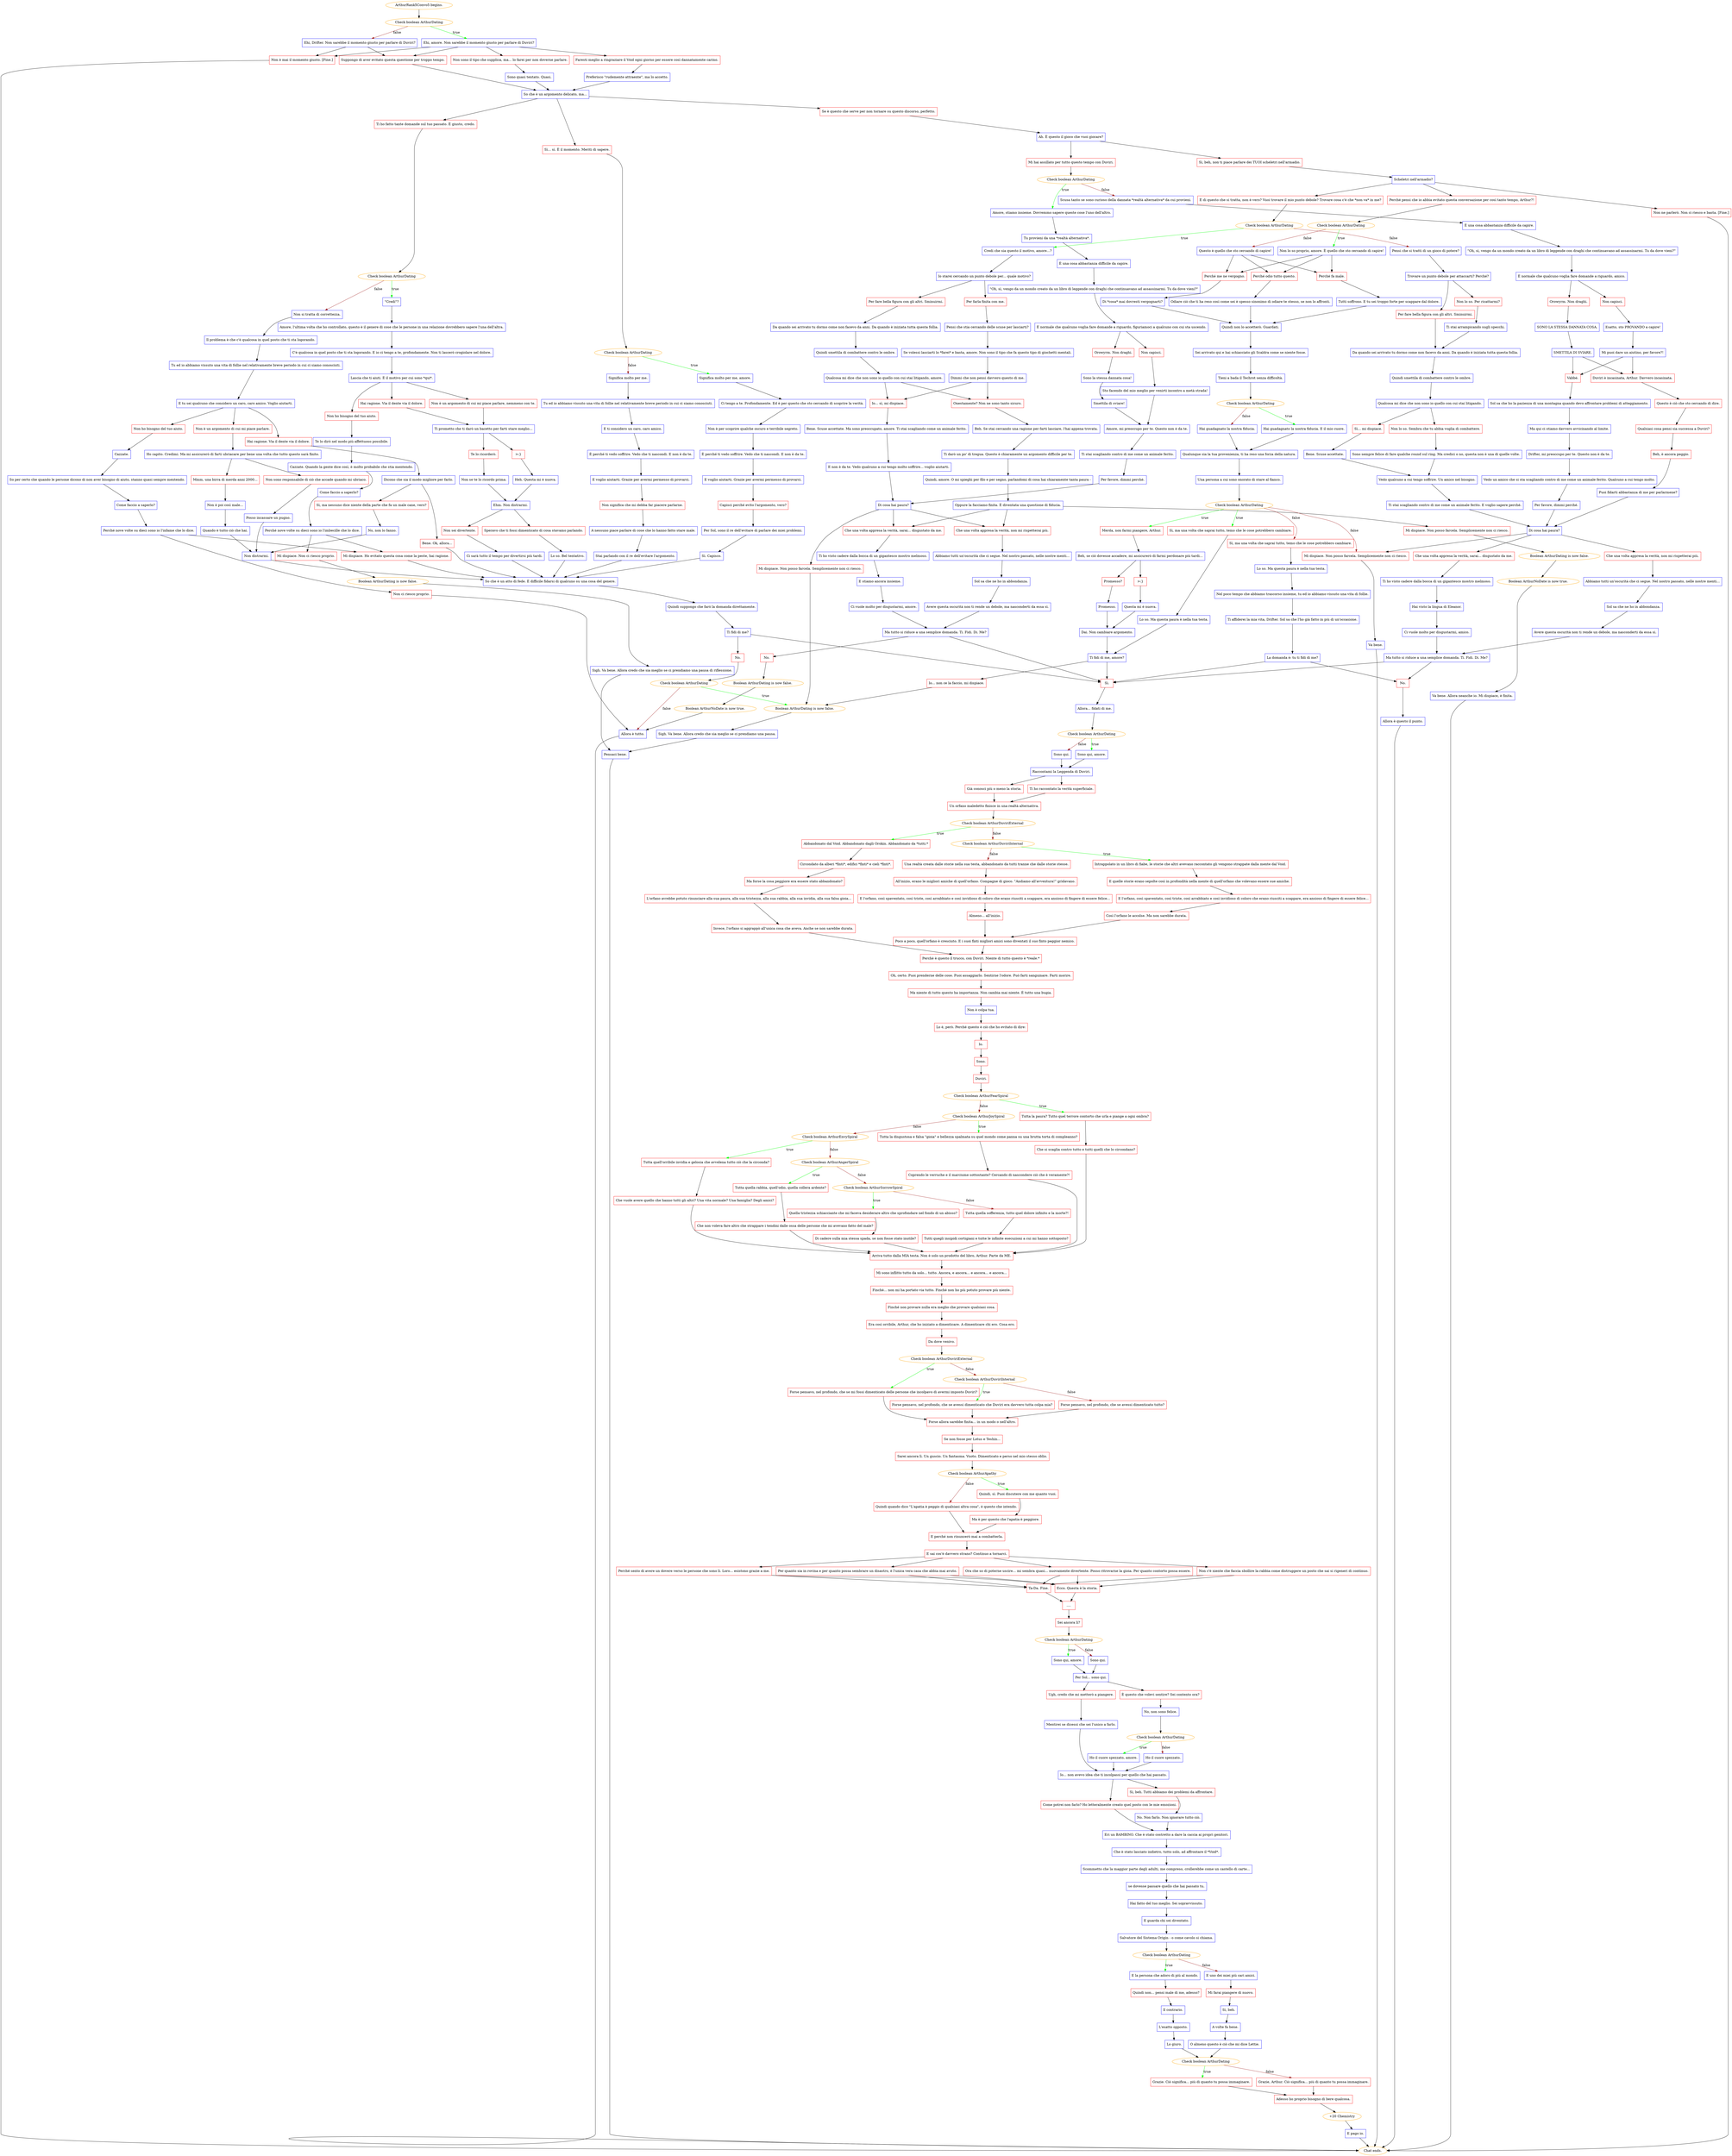digraph {
	"ArthurRank5Convo5 begins." [color=orange];
		"ArthurRank5Convo5 begins." -> j4106800456;
	j4106800456 [label="Check boolean ArthurDating",color=orange];
		j4106800456 -> j875475074 [label=true,color=green];
		j4106800456 -> j1157859658 [label=false,color=brown];
	j875475074 [label="Ehi, amore. Non sarebbe il momento giusto per parlare di Duviri?",shape=box,color=blue];
		j875475074 -> j1275505734;
		j875475074 -> j3802779348;
		j875475074 -> j1706061994;
		j875475074 -> j2100249146;
	j1157859658 [label="Ehi, Drifter. Non sarebbe il momento giusto per parlare di Duviri?",shape=box,color=blue];
		j1157859658 -> j1706061994;
		j1157859658 -> j2100249146;
	j1275505734 [label="Faresti meglio a ringraziare il Void ogni giorno per essere così dannatamente carino.",shape=box,color=red];
		j1275505734 -> j311552332;
	j3802779348 [label="Non sono il tipo che supplica, ma... lo farei per non doverne parlare.",shape=box,color=red];
		j3802779348 -> j3164162069;
	j1706061994 [label="Suppongo di aver evitato questa questione per troppo tempo.",shape=box,color=red];
		j1706061994 -> j2777025526;
	j2100249146 [label="Non è mai il momento giusto. [Fine.]",shape=box,color=red];
		j2100249146 -> "Chat ends.";
	j311552332 [label="Preferisco \"rudemente attraente\", ma lo accetto.",shape=box,color=blue];
		j311552332 -> j2777025526;
	j3164162069 [label="Sono quasi tentato. Quasi.",shape=box,color=blue];
		j3164162069 -> j2777025526;
	j2777025526 [label="So che è un argomento delicato, ma...",shape=box,color=blue];
		j2777025526 -> j1890718878;
		j2777025526 -> j4255186159;
		j2777025526 -> j584531062;
	"Chat ends." [color=orange];
	j1890718878 [label="Sì... sì. È il momento. Meriti di sapere.",shape=box,color=red];
		j1890718878 -> j813636759;
	j4255186159 [label="Ti ho fatto tante domande sul tuo passato. È giusto, credo.",shape=box,color=red];
		j4255186159 -> j2816300089;
	j584531062 [label="Se è questo che serve per non tornare su questo discorso, perfetto.",shape=box,color=red];
		j584531062 -> j3992255747;
	j813636759 [label="Check boolean ArthurDating",color=orange];
		j813636759 -> j3866843099 [label=true,color=green];
		j813636759 -> j4121421593 [label=false,color=brown];
	j2816300089 [label="Check boolean ArthurDating",color=orange];
		j2816300089 -> j1283156187 [label=true,color=green];
		j2816300089 -> j703985911 [label=false,color=brown];
	j3992255747 [label="Ah. È questo il gioco che vuoi giocare?",shape=box,color=blue];
		j3992255747 -> j3847082371;
		j3992255747 -> j775437318;
	j3866843099 [label="Significa molto per me, amore.",shape=box,color=blue];
		j3866843099 -> j493076841;
	j4121421593 [label="Significa molto per me.",shape=box,color=blue];
		j4121421593 -> j953230481;
	j1283156187 [label="\"Credi\"?",shape=box,color=blue];
		j1283156187 -> j2528988527;
	j703985911 [label="Non si tratta di correttezza.",shape=box,color=blue];
		j703985911 -> j2702059299;
	j3847082371 [label="Mi hai assillato per tutto questo tempo con Duviri.",shape=box,color=red];
		j3847082371 -> j4256743418;
	j775437318 [label="Sì, beh, non ti piace parlare dei TUOI scheletri nell'armadio.",shape=box,color=red];
		j775437318 -> j1245030847;
	j493076841 [label="Ci tengo a te. Profondamente. Ed è per questo che sto cercando di scoprire la verità.",shape=box,color=blue];
		j493076841 -> j2908642164;
	j953230481 [label="Tu ed io abbiamo vissuto una vita di follie nel relativamente breve periodo in cui ci siamo conosciuti.",shape=box,color=blue];
		j953230481 -> j288052402;
	j2528988527 [label="Amore, l'ultima volta che ho controllato, questo è il genere di cose che le persone in una relazione dovrebbero sapere l'una dell'altra.",shape=box,color=blue];
		j2528988527 -> j1194063952;
	j2702059299 [label="Il problema è che c'è qualcosa in quel posto che ti sta logorando.",shape=box,color=blue];
		j2702059299 -> j1629710890;
	j4256743418 [label="Check boolean ArthurDating",color=orange];
		j4256743418 -> j372787862 [label=true,color=green];
		j4256743418 -> j355498011 [label=false,color=brown];
	j1245030847 [label="Scheletri nell'armadio?",shape=box,color=blue];
		j1245030847 -> j2834981037;
		j1245030847 -> j4056443002;
		j1245030847 -> j1063213788;
	j2908642164 [label="Non è per scoprire qualche oscuro e terribile segreto.",shape=box,color=blue];
		j2908642164 -> j826856930;
	j288052402 [label="E ti considero un caro, caro amico.",shape=box,color=blue];
		j288052402 -> j4269083991;
	j1194063952 [label="C'è qualcosa in quel posto che ti sta logorando. E io ci tengo a te, profondamente. Non ti lascerò crogiolare nel dolore.",shape=box,color=blue];
		j1194063952 -> j2936824785;
	j1629710890 [label="Tu ed io abbiamo vissuto una vita di follie nel relativamente breve periodo in cui ci siamo conosciuti.",shape=box,color=blue];
		j1629710890 -> j264865500;
	j372787862 [label="Amore, stiamo insieme. Dovremmo sapere queste cose l'uno dell'altro.",shape=box,color=blue];
		j372787862 -> j2617529096;
	j355498011 [label="Scusa tanto se sono curioso della dannata *realtà alternativa* da cui provieni.",shape=box,color=blue];
		j355498011 -> j484856849;
	j2834981037 [label="È di questo che si tratta, non è vero? Vuoi trovare il mio punto debole? Trovare cosa c'è che *non va* in me?",shape=box,color=red];
		j2834981037 -> j1328464596;
	j4056443002 [label="Perché pensi che io abbia evitato questa conversazione per così tanto tempo, Arthur?!",shape=box,color=red];
		j4056443002 -> j681698609;
	j1063213788 [label="Non ne parlerò. Non ci riesco e basta. [Fine.]",shape=box,color=red];
		j1063213788 -> "Chat ends.";
	j826856930 [label="È perché ti vedo soffrire. Vedo che ti nascondi. E non è da te.",shape=box,color=blue];
		j826856930 -> j3490899115;
	j4269083991 [label="È perché ti vedo soffrire. Vedo che ti nascondi. E non è da te.",shape=box,color=blue];
		j4269083991 -> j1186562561;
	j2936824785 [label="Lascia che ti aiuti. È il motivo per cui sono *qui*.",shape=box,color=blue];
		j2936824785 -> j1215339057;
		j2936824785 -> j1096985851;
		j2936824785 -> j391585935;
	j264865500 [label="E tu sei qualcuno che considero un caro, caro amico. Voglio aiutarti.",shape=box,color=blue];
		j264865500 -> j3801284636;
		j264865500 -> j1189360735;
		j264865500 -> j3742629989;
	j2617529096 [label="Tu provieni da una *realtà alternativa*.",shape=box,color=blue];
		j2617529096 -> j1860343443;
	j484856849 [label="È una cosa abbastanza difficile da capire.",shape=box,color=blue];
		j484856849 -> j2763120945;
	j1328464596 [label="Check boolean ArthurDating",color=orange];
		j1328464596 -> j2676527791 [label=true,color=green];
		j1328464596 -> j1421008139 [label=false,color=brown];
	j681698609 [label="Check boolean ArthurDating",color=orange];
		j681698609 -> j75853542 [label=true,color=green];
		j681698609 -> j4292682249 [label=false,color=brown];
	j3490899115 [label="E voglio aiutarti. Grazie per avermi permesso di provarci.",shape=box,color=blue];
		j3490899115 -> j3513532262;
	j1186562561 [label="E voglio aiutarti. Grazie per avermi permesso di provarci.",shape=box,color=blue];
		j1186562561 -> j1227523368;
	j1215339057 [label="Non ho bisogno del tuo aiuto.",shape=box,color=red];
		j1215339057 -> j3525880369;
	j1096985851 [label="Non è un argomento di cui mi piace parlare, nemmeno con te.",shape=box,color=red];
		j1096985851 -> j1569481013;
	j391585935 [label="Hai ragione. Via il dente via il dolore.",shape=box,color=red];
		j391585935 -> j1569481013;
	j3801284636 [label="Non è un argomento di cui mi piace parlare.",shape=box,color=red];
		j3801284636 -> j3760651654;
	j1189360735 [label="Hai ragione. Via il dente via il dolore.",shape=box,color=red];
		j1189360735 -> j1191990477;
	j3742629989 [label="Non ho bisogno del tuo aiuto.",shape=box,color=red];
		j3742629989 -> j1012650743;
	j1860343443 [label="È una cosa abbastanza difficile da capire.",shape=box,color=blue];
		j1860343443 -> j1846088568;
	j2763120945 [label="\"Oh, sì, vengo da un mondo creato da un libro di leggende con draghi che continuavano ad assassinarmi. Tu da dove vieni?\"",shape=box,color=blue];
		j2763120945 -> j941839;
	j2676527791 [label="Credi che sia questo il motivo, amore...?",shape=box,color=blue];
		j2676527791 -> j1679429507;
	j1421008139 [label="Pensi che si tratti di un gioco di potere?",shape=box,color=blue];
		j1421008139 -> j4068178729;
	j75853542 [label="Non lo so proprio, amore. È quello che sto cercando di capire!",shape=box,color=blue];
		j75853542 -> j3935696568;
		j75853542 -> j14854266;
		j75853542 -> j2824760756;
	j4292682249 [label="Questo è quello che sto cercando di capire!",shape=box,color=blue];
		j4292682249 -> j3935696568;
		j4292682249 -> j14854266;
		j4292682249 -> j2824760756;
	j3513532262 [label="Capisci perché evito l'argomento, vero?",shape=box,color=red];
		j3513532262 -> j236920177;
	j1227523368 [label="Non significa che mi debba far piacere parlarne.",shape=box,color=red];
		j1227523368 -> j2260107843;
	j3525880369 [label="Te lo dirò nel modo più affettuoso possibile.",shape=box,color=blue];
		j3525880369 -> j3583253525;
	j1569481013 [label="Ti prometto che ti darò un bacetto per farti stare meglio...",shape=box,color=blue];
		j1569481013 -> j780022564;
		j1569481013 -> j2336626752;
	j3760651654 [label="Ho capito. Credimi. Ma mi assicurerò di farti ubriacare per bene una volta che tutto questo sarà finito.",shape=box,color=blue];
		j3760651654 -> j3676357759;
		j3760651654 -> j3692749396;
	j1191990477 [label="Dicono che sia il modo migliore per farlo.",shape=box,color=blue];
		j1191990477 -> j503635404;
		j1191990477 -> j962088060;
	j1012650743 [label="Cazzate.",shape=box,color=blue];
		j1012650743 -> j1030867080;
	j1846088568 [label="\"Oh, sì, vengo da un mondo creato da un libro di leggende con draghi che continuavano ad assassinarmi. Tu da dove vieni?\"",shape=box,color=blue];
		j1846088568 -> j2294156152;
	j941839 [label="È normale che qualcuno voglia fare domande a riguardo, amico.",shape=box,color=blue];
		j941839 -> j174009792;
		j941839 -> j1295836953;
	j1679429507 [label="Io starei cercando un punto debole per... quale motivo?",shape=box,color=blue];
		j1679429507 -> j2786878840;
		j1679429507 -> j2281377571;
	j4068178729 [label="Trovare un punto debole per attaccarti? Perché?",shape=box,color=blue];
		j4068178729 -> j3415591849;
		j4068178729 -> j1227757848;
	j3935696568 [label="Perché me ne vergogno.",shape=box,color=red];
		j3935696568 -> j1921158756;
	j14854266 [label="Perché fa male.",shape=box,color=red];
		j14854266 -> j1628043915;
	j2824760756 [label="Perché odio tutto questo.",shape=box,color=red];
		j2824760756 -> j1144075376;
	j236920177 [label="Per Sol, sono il re dell'evitare di parlare dei miei problemi.",shape=box,color=blue];
		j236920177 -> j27386818;
	j2260107843 [label="A nessuno piace parlare di cose che lo hanno fatto stare male.",shape=box,color=blue];
		j2260107843 -> j3311569231;
	j3583253525 [label="Cazzate. Quando la gente dice così, è molto probabile che stia mentendo.",shape=box,color=blue];
		j3583253525 -> j312911921;
	j780022564 [label="Te lo ricorderò.",shape=box,color=red];
		j780022564 -> j2396277615;
	j2336626752 [label=">:}",shape=box,color=red];
		j2336626752 -> j663953796;
	j3676357759 [label="Mmm, una birra di merda anni 2000...",shape=box,color=red];
		j3676357759 -> j2727047000;
	j3692749396 [label="Non sono responsabile di ciò che accade quando mi ubriaco.",shape=box,color=red];
		j3692749396 -> j903754715;
	j503635404 [label="Sì, ma nessuno dice niente della parte che fa un male cane, vero?",shape=box,color=red];
		j503635404 -> j147936047;
	j962088060 [label="Bene. Ok, allora...",shape=box,color=red];
		j962088060 -> j1633174621;
	j1030867080 [label="So per certo che quando le persone dicono di non aver bisogno di aiuto, stanno quasi sempre mentendo.",shape=box,color=blue];
		j1030867080 -> j285252478;
	j2294156152 [label="È normale che qualcuno voglia fare domande a riguardo, figuriamoci a qualcuno con cui sta uscendo.",shape=box,color=blue];
		j2294156152 -> j1987831441;
		j2294156152 -> j3184550058;
	j174009792 [label="Non capisci.",shape=box,color=red];
		j174009792 -> j3721118021;
	j1295836953 [label="Orowyrm. Non draghi.",shape=box,color=red];
		j1295836953 -> j3496819925;
	j2786878840 [label="Per fare bella figura con gli altri. Sminuirmi.",shape=box,color=red];
		j2786878840 -> j192851017;
	j2281377571 [label="Per farla finita con me.",shape=box,color=red];
		j2281377571 -> j1849895999;
	j3415591849 [label="Per fare bella figura con gli altri. Sminuirmi.",shape=box,color=red];
		j3415591849 -> j1917336853;
	j1227757848 [label="Non lo so. Per ricattarmi?",shape=box,color=red];
		j1227757848 -> j1107199193;
	j1921158756 [label="Di *cosa* mai dovresti vergognarti?",shape=box,color=blue];
		j1921158756 -> j1269454441;
	j1628043915 [label="Tutti soffrono. E tu sei troppo forte per scappare dal dolore.",shape=box,color=blue];
		j1628043915 -> j1269454441;
	j1144075376 [label="Odiare ciò che ti ha reso così come sei è spesso sinonimo di odiare te stesso, se non lo affronti.",shape=box,color=blue];
		j1144075376 -> j1269454441;
	j27386818 [label="Sì. Capisco.",shape=box,color=blue];
		j27386818 -> j1633174621;
	j3311569231 [label="Stai parlando con il re dell'evitare l'argomento.",shape=box,color=blue];
		j3311569231 -> j1633174621;
	j312911921 [label="Come faccio a saperlo?",shape=box,color=blue];
		j312911921 -> j761020747;
	j2396277615 [label="Non se te lo ricordo prima.",shape=box,color=blue];
		j2396277615 -> j926451387;
	j663953796 [label="Heh. Questa mi è nuova.",shape=box,color=blue];
		j663953796 -> j926451387;
	j2727047000 [label="Non è poi così male...",shape=box,color=blue];
		j2727047000 -> j1546961074;
	j903754715 [label="Posso incassare un pugno.",shape=box,color=blue];
		j903754715 -> j1686142597;
	j147936047 [label="No, non lo fanno.",shape=box,color=blue];
		j147936047 -> j1686142597;
	j1633174621 [label="So che è un atto di fede. È difficile fidarsi di qualcuno su una cosa del genere.",shape=box,color=blue];
		j1633174621 -> j2345069065;
	j285252478 [label="Come faccio a saperlo?",shape=box,color=blue];
		j285252478 -> j1444101162;
	j1987831441 [label="Non capisci.",shape=box,color=red];
		j1987831441 -> j2660196106;
	j3184550058 [label="Orowyrm. Non draghi.",shape=box,color=red];
		j3184550058 -> j4228618155;
	j3721118021 [label="Esatto, sto PROVANDO a capire!",shape=box,color=blue];
		j3721118021 -> j2426024486;
	j3496819925 [label="SONO LA STESSA DANNATA COSA.",shape=box,color=blue];
		j3496819925 -> j4224386691;
	j192851017 [label="Da quando sei arrivato tu dormo come non facevo da anni. Da quando è iniziata tutta questa follia.",shape=box,color=blue];
		j192851017 -> j911315103;
	j1849895999 [label="Pensi che stia cercando delle scuse per lasciarti?",shape=box,color=blue];
		j1849895999 -> j380978581;
	j1917336853 [label="Da quando sei arrivato tu dormo come non facevo da anni. Da quando è iniziata tutta questa follia.",shape=box,color=blue];
		j1917336853 -> j91769620;
	j1107199193 [label="Ti stai arrampicando sugli specchi.",shape=box,color=blue];
		j1107199193 -> j1917336853;
	j1269454441 [label="Quindi non lo accetterò. Guardati.",shape=box,color=blue];
		j1269454441 -> j2354952045;
	j761020747 [label="Perché nove volte su dieci sono io l'imbecille che lo dice.",shape=box,color=blue];
		j761020747 -> j2476484072;
		j761020747 -> j3186953054;
	j926451387 [label="Ehm. Non distrarmi.",shape=box,color=blue];
		j926451387 -> j4248698313;
		j926451387 -> j453384834;
	j1546961074 [label="Quando è tutto ciò che hai.",shape=box,color=blue];
		j1546961074 -> j1686142597;
	j1686142597 [label="Non distrarmi.",shape=box,color=blue];
		j1686142597 -> j1633174621;
	j2345069065 [label="Quindi suppongo che farò la domanda direttamente.",shape=box,color=blue];
		j2345069065 -> j1414243587;
	j1444101162 [label="Perché nove volte su dieci sono io l'infame che lo dice.",shape=box,color=blue];
		j1444101162 -> j2476484072;
		j1444101162 -> j1120945077;
	j2660196106 [label="Sto facendo del mio meglio per venirti incontro a metà strada!",shape=box,color=blue];
		j2660196106 -> j3863735788;
	j4228618155 [label="Sono la stessa dannata cosa!",shape=box,color=blue];
		j4228618155 -> j3660436120;
	j2426024486 [label="Mi puoi dare un aiutino, per favore?!",shape=box,color=blue];
		j2426024486 -> j2661095494;
		j2426024486 -> j3953211722;
	j4224386691 [label="SMETTILA DI SVIARE.",shape=box,color=blue];
		j4224386691 -> j2661095494;
		j4224386691 -> j3953211722;
	j911315103 [label="Quindi smettila di combattere contro le ombre.",shape=box,color=blue];
		j911315103 -> j1599905330;
	j380978581 [label="Se volessi lasciarti lo *farei* e basta, amore. Non sono il tipo che fa questo tipo di giochetti mentali.",shape=box,color=blue];
		j380978581 -> j3413773093;
	j91769620 [label="Quindi smettila di combattere contro le ombre.",shape=box,color=blue];
		j91769620 -> j1990810765;
	j2354952045 [label="Sei arrivato qui e hai schiacciato gli Scaldra come se niente fosse.",shape=box,color=blue];
		j2354952045 -> j1798470439;
	j2476484072 [label="Mi dispiace. Ho evitato questa cosa come la peste, hai ragione.",shape=box,color=red];
		j2476484072 -> j1633174621;
	j3186953054 [label="Mi dispiace. Non ci riesco proprio.",shape=box,color=red];
		j3186953054 -> j3275142871;
	j4248698313 [label="Non sei divertente.",shape=box,color=red];
		j4248698313 -> j1172259490;
	j453384834 [label="Speravo che ti fossi dimenticato di cosa stavamo parlando.",shape=box,color=red];
		j453384834 -> j3046296568;
	j1414243587 [label="Ti fidi di me?",shape=box,color=blue];
		j1414243587 -> j3094027764;
		j1414243587 -> j1738613528;
	j1120945077 [label="Non ci riesco proprio.",shape=box,color=red];
		j1120945077 -> j892281685;
	j3863735788 [label="Amore, mi preoccupo per te. Questo non è da te.",shape=box,color=blue];
		j3863735788 -> j3437697444;
	j3660436120 [label="Smettila di sviare!",shape=box,color=blue];
		j3660436120 -> j3863735788;
	j2661095494 [label="Duviri è incasinata, Arthur. Davvero incasinata.",shape=box,color=red];
		j2661095494 -> j2354962100;
	j3953211722 [label="Vabbé.",shape=box,color=red];
		j3953211722 -> j1872781141;
	j1599905330 [label="Qualcosa mi dice che non sono io quello con cui stai litigando, amore.",shape=box,color=blue];
		j1599905330 -> j2543710768;
		j1599905330 -> j1903725110;
	j3413773093 [label="Dimmi che non pensi davvero questo di me.",shape=box,color=blue];
		j3413773093 -> j2543710768;
		j3413773093 -> j1903725110;
	j1990810765 [label="Qualcosa mi dice che non sono io quello con cui stai litigando.",shape=box,color=blue];
		j1990810765 -> j3920383013;
		j1990810765 -> j651827264;
	j1798470439 [label="Tieni a bada il Techrot senza difficoltà.",shape=box,color=blue];
		j1798470439 -> j3874916649;
	j3275142871 [label="Boolean ArthurDating is now false.",color=orange];
		j3275142871 -> j1860803798;
	j1172259490 [label="Ci sarà tutto il tempo per divertirsi più tardi.",shape=box,color=blue];
		j1172259490 -> j1633174621;
	j3046296568 [label="Lo so. Bel tentativo.",shape=box,color=blue];
		j3046296568 -> j1633174621;
	j3094027764 [label="Sì.",shape=box,color=red];
		j3094027764 -> j2412085600;
	j1738613528 [label="No.",shape=box,color=red];
		j1738613528 -> j756413796;
	j892281685 [label="Allora è tutto.",shape=box,color=blue];
		j892281685 -> "Chat ends.";
	j3437697444 [label="Ti stai scagliando contro di me come un animale ferito.",shape=box,color=blue];
		j3437697444 -> j1894853939;
	j2354962100 [label="Questo è ciò che sto cercando di dire.",shape=box,color=red];
		j2354962100 -> j2041876309;
	j1872781141 [label="Sol sa che ho la pazienza di una montagna quando devo affrontare problemi di atteggiamento.",shape=box,color=blue];
		j1872781141 -> j194432059;
	j2543710768 [label="Io... sì, mi dispiace.",shape=box,color=red];
		j2543710768 -> j3832755969;
	j1903725110 [label="Onestamente? Non ne sono tanto sicuro.",shape=box,color=red];
		j1903725110 -> j3426146568;
	j3920383013 [label="Sì... mi dispiace.",shape=box,color=red];
		j3920383013 -> j2346467091;
	j651827264 [label="Non lo so. Sembra che tu abbia voglia di combattere.",shape=box,color=red];
		j651827264 -> j2052310832;
	j3874916649 [label="Check boolean ArthurDating",color=orange];
		j3874916649 -> j964955594 [label=true,color=green];
		j3874916649 -> j2198018002 [label=false,color=brown];
	j1860803798 [label="Sigh. Va bene. Allora credo che sia meglio se ci prendiamo una pausa di riflessione.",shape=box,color=blue];
		j1860803798 -> j1676820137;
	j2412085600 [label="Allora... fidati di me.",shape=box,color=blue];
		j2412085600 -> j2112843565;
	j756413796 [label="Check boolean ArthurDating",color=orange];
		j756413796 -> j3482732572 [label=true,color=green];
		j756413796 -> j892281685 [label=false,color=brown];
	j1894853939 [label="Per favore, dimmi perché.",shape=box,color=blue];
		j1894853939 -> j1194075465;
	j2041876309 [label="Qualsiasi cosa pensi sia successa a Duviri?",shape=box,color=red];
		j2041876309 -> j2898975492;
	j194432059 [label="Ma qui ci stiamo davvero avvicinando al limite.",shape=box,color=blue];
		j194432059 -> j1277650927;
	j3832755969 [label="Bene. Scuse accettate. Ma sono preoccupato, amore. Ti stai scagliando come un animale ferito.",shape=box,color=blue];
		j3832755969 -> j1481574913;
	j3426146568 [label="Beh. Se stai cercando una ragione per farti lasciare, l'hai appena trovata.",shape=box,color=blue];
		j3426146568 -> j684387438;
	j2346467091 [label="Bene. Scuse accettate.",shape=box,color=blue];
		j2346467091 -> j1083517571;
	j2052310832 [label="Sono sempre felice di fare qualche round sul ring. Ma credici o no, questa non è una di quelle volte.",shape=box,color=blue];
		j2052310832 -> j1083517571;
	j964955594 [label="Hai guadagnato la nostra fiducia. E il mio cuore.",shape=box,color=blue];
		j964955594 -> j614206836;
	j2198018002 [label="Hai guadagnato la nostra fiducia.",shape=box,color=blue];
		j2198018002 -> j614206836;
	j1676820137 [label="Pensaci bene.",shape=box,color=blue];
		j1676820137 -> "Chat ends.";
	j2112843565 [label="Check boolean ArthurDating",color=orange];
		j2112843565 -> j455933157 [label=true,color=green];
		j2112843565 -> j4186737100 [label=false,color=brown];
	j3482732572 [label="Boolean ArthurDating is now false.",color=orange];
		j3482732572 -> j195674327;
	j1194075465 [label="Di cosa hai paura?",shape=box,color=blue];
		j1194075465 -> j2181798482;
		j1194075465 -> j1887623727;
		j1194075465 -> j1600160973;
	j2898975492 [label="Beh, è ​​ancora peggio.",shape=box,color=red];
		j2898975492 -> j3231026519;
	j1277650927 [label="Drifter, mi preoccupo per te. Questo non è da te.",shape=box,color=blue];
		j1277650927 -> j1796358208;
	j1481574913 [label="E non è da te. Vedo qualcuno a cui tengo molto soffrire... voglio aiutarti.",shape=box,color=blue];
		j1481574913 -> j1194075465;
	j684387438 [label="Ti darò un po' di tregua. Questo è chiaramente un argomento difficile per te.",shape=box,color=blue];
		j684387438 -> j3813089465;
	j1083517571 [label="Vedo qualcuno a cui tengo soffrire. Un amico nel bisogno.",shape=box,color=blue];
		j1083517571 -> j693530291;
	j614206836 [label="Qualunque sia la tua provenienza, ti ha reso una forza della natura.",shape=box,color=blue];
		j614206836 -> j2833004545;
	j455933157 [label="Sono qui, amore.",shape=box,color=blue];
		j455933157 -> j1297879793;
	j4186737100 [label="Sono qui.",shape=box,color=blue];
		j4186737100 -> j1297879793;
	j195674327 [label="Sigh. Va bene. Allora credo che sia meglio se ci prendiamo una pausa.",shape=box,color=blue];
		j195674327 -> j1676820137;
	j2181798482 [label="Mi dispiace. Non posso farcela. Semplicemente non ci riesco.",shape=box,color=red];
		j2181798482 -> j3482732572;
	j1887623727 [label="Che una volta appresa la verità, sarai... disgustato da me.",shape=box,color=red];
		j1887623727 -> j2192551939;
	j1600160973 [label="Che una volta appresa la verità, non mi rispetterai più.",shape=box,color=red];
		j1600160973 -> j3229407084;
	j3231026519 [label="Puoi fidarti abbastanza di me per parlarmene?",shape=box,color=blue];
		j3231026519 -> j660472339;
	j1796358208 [label="Vedo un amico che si sta scagliando contro di me come un animale ferito. Qualcuno a cui tengo molto.",shape=box,color=blue];
		j1796358208 -> j1624693897;
	j3813089465 [label="Quindi, amore. O mi spieghi per filo e per segno, parlandomi di cosa hai chiaramente tanta paura -",shape=box,color=blue];
		j3813089465 -> j3420915195;
	j693530291 [label="Ti stai scagliando contro di me come un animale ferito. E voglio sapere perché.",shape=box,color=blue];
		j693530291 -> j660472339;
	j2833004545 [label="Una persona a cui sono onorato di stare al fianco.",shape=box,color=blue];
		j2833004545 -> j303845009;
	j1297879793 [label="Raccontami la Leggenda di Duviri.",shape=box,color=blue];
		j1297879793 -> j1127370853;
		j1297879793 -> j2307126978;
	j2192551939 [label="Ti ho visto cadere dalla bocca di un gigantesco mostro melmoso.",shape=box,color=blue];
		j2192551939 -> j3411329283;
	j3229407084 [label="Abbiamo tutti un'oscurità che ci segue. Nel nostro passato, nelle nostre menti...",shape=box,color=blue];
		j3229407084 -> j3777667550;
	j660472339 [label="Di cosa hai paura?",shape=box,color=blue];
		j660472339 -> j4200026860;
		j660472339 -> j2316153759;
		j660472339 -> j4128905542;
	j1624693897 [label="Per favore, dimmi perché.",shape=box,color=blue];
		j1624693897 -> j660472339;
	j3420915195 [label="Oppure la facciamo finita. È diventata una questione di fiducia.",shape=box,color=blue];
		j3420915195 -> j1887623727;
		j3420915195 -> j1600160973;
		j3420915195 -> j3633098221;
	j303845009 [label="Check boolean ArthurDating",color=orange];
		j303845009 -> j1176473344 [label=true,color=green];
		j303845009 -> j1400662581 [label=true,color=green];
		j303845009 -> j2661328457 [label=false,color=brown];
		j303845009 -> j4128905542 [label=false,color=brown];
	j1127370853 [label="Già conosci più o meno la storia.",shape=box,color=red];
		j1127370853 -> j295113235;
	j2307126978 [label="Ti ho raccontato la verità superficiale.",shape=box,color=red];
		j2307126978 -> j295113235;
	j3411329283 [label="E stiamo ancora insieme.",shape=box,color=blue];
		j3411329283 -> j225798483;
	j3777667550 [label="Sol sa che ne ho in abbondanza.",shape=box,color=blue];
		j3777667550 -> j658172373;
	j4200026860 [label="Che una volta appresa la verità, sarai... disgustato da me.",shape=box,color=red];
		j4200026860 -> j3809794683;
	j2316153759 [label="Che una volta appresa la verità, non mi rispetterai più.",shape=box,color=red];
		j2316153759 -> j2272747462;
	j4128905542 [label="Mi dispiace. Non posso farcela. Semplicemente non ci riesco.",shape=box,color=red];
		j4128905542 -> j2354990450;
	j3633098221 [label="Mi dispiace. Non posso farcela. Semplicemente non ci riesco.",shape=box,color=red];
		j3633098221 -> j1146074411;
	j1176473344 [label="Merda, non farmi piangere, Arthur.",shape=box,color=red];
		j1176473344 -> j2233071830;
	j1400662581 [label="Sì, ma una volta che saprai tutto, temo che le cose potrebbero cambiare.",shape=box,color=red];
		j1400662581 -> j2513800239;
	j2661328457 [label="Sì, ma una volta che saprai tutto, temo che le cose potrebbero cambiare.",shape=box,color=red];
		j2661328457 -> j1940351853;
	j295113235 [label="Un orfano maledetto finisce in una realtà alternativa.",shape=box,color=red];
		j295113235 -> j2721145121;
	j225798483 [label="Ci vuole molto per disgustarmi, amore.",shape=box,color=blue];
		j225798483 -> j1201770842;
	j658172373 [label="Avere questa oscurità non ti rende un debole, ma nasconderti da essa sì.",shape=box,color=blue];
		j658172373 -> j1201770842;
	j3809794683 [label="Ti ho visto cadere dalla bocca di un gigantesco mostro melmoso.",shape=box,color=blue];
		j3809794683 -> j519983971;
	j2272747462 [label="Abbiamo tutti un'oscurità che ci segue. Nel nostro passato, nelle nostre menti...",shape=box,color=blue];
		j2272747462 -> j3751092787;
	j2354990450 [label="Va bene.",shape=box,color=blue];
		j2354990450 -> "Chat ends.";
	j1146074411 [label="Boolean ArthurDating is now false.",color=orange];
		j1146074411 -> j3096347162;
	j2233071830 [label="Beh, se ciò dovesse accadere, mi assicurerò di farmi perdonare più tardi...",shape=box,color=blue];
		j2233071830 -> j678654464;
		j2233071830 -> j178763942;
	j2513800239 [label="Lo so. Ma questa paura è nella tua testa.",shape=box,color=blue];
		j2513800239 -> j4248943525;
	j1940351853 [label="Lo so. Ma questa paura è nella tua testa.",shape=box,color=blue];
		j1940351853 -> j3605203213;
	j2721145121 [label="Check boolean ArthurDuviriExternal",color=orange];
		j2721145121 -> j1000484997 [label=true,color=green];
		j2721145121 -> j2230506999 [label=false,color=brown];
	j1201770842 [label="Ma tutto si riduce a una semplice domanda. Ti. Fidi. Di. Me?",shape=box,color=blue];
		j1201770842 -> j3094027764;
		j1201770842 -> j4246944638;
	j519983971 [label="Hai visto la lingua di Eleanor.",shape=box,color=blue];
		j519983971 -> j2116345652;
	j3751092787 [label="Sol sa che ne ho in abbondanza.",shape=box,color=blue];
		j3751092787 -> j3350081277;
	j3096347162 [label="Boolean ArthurNoDate is now true.",color=orange];
		j3096347162 -> j479625716;
	j678654464 [label="Promesso?",shape=box,color=red];
		j678654464 -> j158860526;
	j178763942 [label=">:}",shape=box,color=red];
		j178763942 -> j3101783961;
	j4248943525 [label="Ti fidi di me, amore?",shape=box,color=blue];
		j4248943525 -> j3094027764;
		j4248943525 -> j3485571238;
	j3605203213 [label="Nel poco tempo che abbiamo trascorso insieme, tu ed io abbiamo vissuto una vita di follie.",shape=box,color=blue];
		j3605203213 -> j3382299699;
	j1000484997 [label="Abbandonato dal Void. Abbandonato dagli Orokin. Abbandonato da *tutti.*",shape=box,color=red];
		j1000484997 -> j1283284574;
	j2230506999 [label="Check boolean ArthurDuviriInternal",color=orange];
		j2230506999 -> j3631915364 [label=true,color=green];
		j2230506999 -> j2809780880 [label=false,color=brown];
	j4246944638 [label="No.",shape=box,color=red];
		j4246944638 -> j1996180615;
	j2116345652 [label="Ci vuole molto per disgustarmi, amico.",shape=box,color=blue];
		j2116345652 -> j3192051204;
	j3350081277 [label="Avere questa oscurità non ti rende un debole, ma nasconderti da essa sì.",shape=box,color=blue];
		j3350081277 -> j3192051204;
	j479625716 [label="Va bene. Allora neanche io. Mi dispiace, è finita.",shape=box,color=blue];
		j479625716 -> "Chat ends.";
	j158860526 [label="Promesso.",shape=box,color=blue];
		j158860526 -> j3568807769;
	j3101783961 [label="Questa mi è nuova.",shape=box,color=blue];
		j3101783961 -> j3568807769;
	j3485571238 [label="Io... non ce la faccio, mi dispiace.",shape=box,color=red];
		j3485571238 -> j3482732572;
	j3382299699 [label="Ti affiderei la mia vita, Drifter. Sol sa che l'ho già fatto in più di un'occasione.",shape=box,color=blue];
		j3382299699 -> j2654852738;
	j1283284574 [label="Circondato da alberi *finti*, edifici *finti* e cieli *finti*.",shape=box,color=red];
		j1283284574 -> j358297087;
	j3631915364 [label="Intrappolato in un libro di fiabe, le storie che altri avevano raccontato gli vengono strappate dalla mente dal Void.",shape=box,color=red];
		j3631915364 -> j3174065922;
	j2809780880 [label="Una realtà creata dalle storie nella sua testa, abbandonato da tutti tranne che dalle storie stesse.",shape=box,color=red];
		j2809780880 -> j1712286118;
	j1996180615 [label="Boolean ArthurDating is now false.",color=orange];
		j1996180615 -> j499915727;
	j3192051204 [label="Ma tutto si riduce a una semplice domanda. Ti. Fidi. Di. Me?",shape=box,color=blue];
		j3192051204 -> j3094027764;
		j3192051204 -> j3182534741;
	j3568807769 [label="Dai. Non cambiare argomento.",shape=box,color=blue];
		j3568807769 -> j4248943525;
	j2654852738 [label="La domanda è: tu ti fidi di me?",shape=box,color=blue];
		j2654852738 -> j3094027764;
		j2654852738 -> j3182534741;
	j358297087 [label="Ma forse la cosa peggiore era essere stato abbandonato?",shape=box,color=red];
		j358297087 -> j579068159;
	j3174065922 [label="E quelle storie erano sepolte così in profondità nella mente di quell'orfano che volevano essere sue amiche.",shape=box,color=red];
		j3174065922 -> j1169462232;
	j1712286118 [label="All'inizio, erano le migliori amiche di quell'orfano. Compagne di gioco. \"Andiamo all'avventura!\" gridavano.",shape=box,color=red];
		j1712286118 -> j2004709438;
	j499915727 [label="Boolean ArthurNoDate is now true.",color=orange];
		j499915727 -> j892281685;
	j3182534741 [label="No.",shape=box,color=red];
		j3182534741 -> j796297871;
	j579068159 [label="L'orfano avrebbe potuto rinunciare alla sua paura, alla sua tristezza, alla sua rabbia, alla sua invidia, alla sua falsa gioia...",shape=box,color=red];
		j579068159 -> j2044721184;
	j1169462232 [label="E l'orfano, così spaventato, così triste, così arrabbiato e così invidioso di coloro che erano riusciti a scappare, era ansioso di fingere di essere felice...",shape=box,color=red];
		j1169462232 -> j2328019357;
	j2004709438 [label="E l'orfano, così spaventato, così triste, così arrabbiato e così invidioso di coloro che erano riusciti a scappare, era ansioso di fingere di essere felice...",shape=box,color=red];
		j2004709438 -> j133548382;
	j796297871 [label="Allora è questo il punto.",shape=box,color=blue];
		j796297871 -> "Chat ends.";
	j2044721184 [label="Invece, l'orfano si aggrappò all'unica cosa che aveva. Anche se non sarebbe durata.",shape=box,color=red];
		j2044721184 -> j909111883;
	j2328019357 [label="Così l'orfano le accolse. Ma non sarebbe durata.",shape=box,color=red];
		j2328019357 -> j158306876;
	j133548382 [label="Almeno... all'inizio.",shape=box,color=red];
		j133548382 -> j158306876;
	j909111883 [label="Perché è questo il trucco, con Duviri. Niente di tutto questo è *reale.*",shape=box,color=red];
		j909111883 -> j2908805509;
	j158306876 [label="Poco a poco, quell'orfano è cresciuto. E i suoi finti migliori amici sono diventati il suo finto peggior nemico.",shape=box,color=red];
		j158306876 -> j909111883;
	j2908805509 [label="Oh, certo. Puoi prenderne delle cose. Puoi assaggiarlo. Sentirne l'odore. Può farti sanguinare. Farti morire.",shape=box,color=red];
		j2908805509 -> j1166355926;
	j1166355926 [label="Ma niente di tutto questo ha importanza. Non cambia mai niente. È tutto una bugia.",shape=box,color=red];
		j1166355926 -> j1958201722;
	j1958201722 [label="Non è colpa tua.",shape=box,color=blue];
		j1958201722 -> j2660420968;
	j2660420968 [label="Lo è, però. Perché questo è ciò che ho evitato di dire:",shape=box,color=red];
		j2660420968 -> j1835400058;
	j1835400058 [label="Io.",shape=box,color=red];
		j1835400058 -> j958133872;
	j958133872 [label="Sono.",shape=box,color=red];
		j958133872 -> j4254602077;
	j4254602077 [label="Duviri.",shape=box,color=red];
		j4254602077 -> j1666063242;
	j1666063242 [label="Check boolean ArthurFearSpiral",color=orange];
		j1666063242 -> j3866884527 [label=true,color=green];
		j1666063242 -> j2992951070 [label=false,color=brown];
	j3866884527 [label="Tutta la paura? Tutto quel terrore contorto che urla e piange a ogni ombra?",shape=box,color=red];
		j3866884527 -> j3667542505;
	j2992951070 [label="Check boolean ArthurJoySpiral",color=orange];
		j2992951070 -> j1531281770 [label=true,color=green];
		j2992951070 -> j3235680043 [label=false,color=brown];
	j3667542505 [label="Che si scaglia contro tutto e tutti quelli che lo circondano?",shape=box,color=red];
		j3667542505 -> j4279104469;
	j1531281770 [label="Tutta la disgustosa e falsa \"gioia\" e bellezza spalmata su quel mondo come panna su una brutta torta di compleanno?",shape=box,color=red];
		j1531281770 -> j2551818748;
	j3235680043 [label="Check boolean ArthurEnvySpiral",color=orange];
		j3235680043 -> j3273043892 [label=true,color=green];
		j3235680043 -> j3433941800 [label=false,color=brown];
	j4279104469 [label="Arriva tutto dalla MIA testa. Non è solo un prodotto del libro, Arthur. Parte da ME.",shape=box,color=red];
		j4279104469 -> j1016153487;
	j2551818748 [label="Coprendo le verruche e il marciume sottostante? Cercando di nascondere ciò che è veramente?!",shape=box,color=red];
		j2551818748 -> j4279104469;
	j3273043892 [label="Tutta quell'orribile invidia e gelosia che avvelena tutto ciò che la circonda?",shape=box,color=red];
		j3273043892 -> j3977784388;
	j3433941800 [label="Check boolean ArthurAngerSpiral",color=orange];
		j3433941800 -> j2075321958 [label=true,color=green];
		j3433941800 -> j1040532951 [label=false,color=brown];
	j1016153487 [label="Mi sono inflitto tutto da solo... tutto. Ancora, e ancora... e ancora... e ancora...",shape=box,color=red];
		j1016153487 -> j3172140459;
	j3977784388 [label="Che vuole avere quello che hanno tutti gli altri? Una vita normale? Una famiglia? Degli amici?",shape=box,color=red];
		j3977784388 -> j4279104469;
	j2075321958 [label="Tutta quella rabbia, quell'odio, quella collera ardente?",shape=box,color=red];
		j2075321958 -> j3880827088;
	j1040532951 [label="Check boolean ArthurSorrowSpiral",color=orange];
		j1040532951 -> j1031203880 [label=true,color=green];
		j1040532951 -> j4249776362 [label=false,color=brown];
	j3172140459 [label="Finché... non mi ha portato via tutto. Finché non ho più potuto provare più niente.",shape=box,color=red];
		j3172140459 -> j898043914;
	j3880827088 [label="Che non voleva fare altro che strappare i tendini dalle ossa delle persone che mi avevano fatto del male?",shape=box,color=red];
		j3880827088 -> j4279104469;
	j1031203880 [label="Quella tristezza schiacciante che mi faceva desiderare altro che sprofondare nel fondo di un abisso?",shape=box,color=red];
		j1031203880 -> j697491978;
	j4249776362 [label="Tutta quella sofferenza, tutto quel dolore infinito e la morte?!",shape=box,color=red];
		j4249776362 -> j2618425172;
	j898043914 [label="Finché non provare nulla era meglio che provare qualsiasi cosa.",shape=box,color=red];
		j898043914 -> j771795737;
	j697491978 [label="Di cadere sulla mia stessa spada, se non fosse stato inutile?",shape=box,color=red];
		j697491978 -> j4279104469;
	j2618425172 [label="Tutti quegli insipidi cortigiani e tutte le infinite esecuzioni a cui mi hanno sottoposto?",shape=box,color=red];
		j2618425172 -> j4279104469;
	j771795737 [label="Era così orribile, Arthur, che ho iniziato a dimenticare. A dimenticare chi ero. Cosa ero.",shape=box,color=red];
		j771795737 -> j1894499386;
	j1894499386 [label="Da dove venivo.",shape=box,color=red];
		j1894499386 -> j563135247;
	j563135247 [label="Check boolean ArthurDuviriExternal",color=orange];
		j563135247 -> j2819390888 [label=true,color=green];
		j563135247 -> j1845441255 [label=false,color=brown];
	j2819390888 [label="Forse pensavo, nel profondo, che se mi fossi dimenticato delle persone che incolpavo di avermi imposto Duviri?",shape=box,color=red];
		j2819390888 -> j3564158890;
	j1845441255 [label="Check boolean ArthurDuviriInternal",color=orange];
		j1845441255 -> j3606450877 [label=true,color=green];
		j1845441255 -> j3491686639 [label=false,color=brown];
	j3564158890 [label="Forse allora sarebbe finita... in un modo o nell'altro.",shape=box,color=red];
		j3564158890 -> j2032446742;
	j3606450877 [label="Forse pensavo, nel profondo, che se avessi dimenticato che Duviri era davvero tutta colpa mia?",shape=box,color=red];
		j3606450877 -> j3564158890;
	j3491686639 [label="Forse pensavo, nel profondo, che se avessi dimenticato tutto?",shape=box,color=red];
		j3491686639 -> j3564158890;
	j2032446742 [label="Se non fosse per Lotus e Teshin...",shape=box,color=red];
		j2032446742 -> j1659191158;
	j1659191158 [label="Sarei ancora lì. Un guscio. Un fantasma. Vuoto. Dimenticato e perso nel mio stesso oblio.",shape=box,color=red];
		j1659191158 -> j1603886550;
	j1603886550 [label="Check boolean ArthurApathy",color=orange];
		j1603886550 -> j1270014271 [label=true,color=green];
		j1603886550 -> j761932205 [label=false,color=brown];
	j1270014271 [label="Quindi, sì. Puoi discutere con me quanto vuoi.",shape=box,color=red];
		j1270014271 -> j1690880594;
	j761932205 [label="Quindi quando dico \"L'apatia è peggio di qualsiasi altra cosa\", è questo che intendo.",shape=box,color=red];
		j761932205 -> j783977802;
	j1690880594 [label="Ma è per questo che l'apatia è peggiore.",shape=box,color=red];
		j1690880594 -> j783977802;
	j783977802 [label="E perché non rinuncerò mai a combatterla.",shape=box,color=red];
		j783977802 -> j1803508933;
	j1803508933 [label="E sai cos'è davvero strano? Continuo a tornarci.",shape=box,color=red];
		j1803508933 -> j1897529058;
		j1803508933 -> j1241316391;
		j1803508933 -> j2920228588;
		j1803508933 -> j1583616023;
	j1897529058 [label="Perché sento di avere un dovere verso le persone che sono lì. Loro... esistono grazie a me.",shape=box,color=red];
		j1897529058 -> j729269934;
		j1897529058 -> j570921570;
	j1241316391 [label="Per quanto sia in rovina e per quanto possa sembrare un disastro, è l'unica vera casa che abbia mai avuto.",shape=box,color=red];
		j1241316391 -> j729269934;
		j1241316391 -> j570921570;
	j2920228588 [label="Non c'è niente che faccia sbollire la rabbia come distruggere un posto che sai si rigeneri di continuo.",shape=box,color=red];
		j2920228588 -> j570921570;
		j2920228588 -> j729269934;
	j1583616023 [label="Ora che so di poterne uscire... mi sembra quasi... nuovamente divertente. Posso ritrovarne la gioia. Per quanto contorto possa essere.",shape=box,color=red];
		j1583616023 -> j729269934;
		j1583616023 -> j570921570;
	j729269934 [label="Ecco. Questa è la storia.",shape=box,color=red];
		j729269934 -> j2841888260;
	j570921570 [label="Ta-Da. Fine.",shape=box,color=red];
		j570921570 -> j2841888260;
	j2841888260 [label="....",shape=box,color=red];
		j2841888260 -> j455978983;
	j455978983 [label="Sei ancora lì?",shape=box,color=red];
		j455978983 -> j1121063144;
	j1121063144 [label="Check boolean ArthurDating",color=orange];
		j1121063144 -> j3445649346 [label=true,color=green];
		j1121063144 -> j955353521 [label=false,color=brown];
	j3445649346 [label="Sono qui, amore.",shape=box,color=blue];
		j3445649346 -> j3099630302;
	j955353521 [label="Sono qui.",shape=box,color=blue];
		j955353521 -> j3099630302;
	j3099630302 [label="Per Sol... sono qui.",shape=box,color=blue];
		j3099630302 -> j1221433867;
		j3099630302 -> j1199767084;
	j1221433867 [label="Ugh, credo che mi metterò a piangere.",shape=box,color=red];
		j1221433867 -> j912289182;
	j1199767084 [label="È questo che volevi sentire? Sei contento ora?",shape=box,color=red];
		j1199767084 -> j567356183;
	j912289182 [label="Mentirei se dicessi che sei l'unico a farlo.",shape=box,color=blue];
		j912289182 -> j3311163633;
	j567356183 [label="No, non sono felice.",shape=box,color=blue];
		j567356183 -> j4267258726;
	j3311163633 [label="Io... non avevo idea che ti incolpassi per quello che hai passato.",shape=box,color=blue];
		j3311163633 -> j808534143;
		j3311163633 -> j2017229138;
	j4267258726 [label="Check boolean ArthurDating",color=orange];
		j4267258726 -> j3523633253 [label=true,color=green];
		j4267258726 -> j3078778551 [label=false,color=brown];
	j808534143 [label="Come potrei non farlo? Ho letteralmente creato quel posto con le mie emozioni.",shape=box,color=red];
		j808534143 -> j288549153;
	j2017229138 [label="Sì, beh. Tutti abbiamo dei problemi da affrontare.",shape=box,color=red];
		j2017229138 -> j2084475460;
	j3523633253 [label="Ho il cuore spezzato, amore.",shape=box,color=blue];
		j3523633253 -> j3311163633;
	j3078778551 [label="Ho il cuore spezzato.",shape=box,color=blue];
		j3078778551 -> j3311163633;
	j288549153 [label="Eri un BAMBINO. Che è stato costretto a dare la caccia ai propri genitori.",shape=box,color=blue];
		j288549153 -> j1513767612;
	j2084475460 [label="No. Non farlo. Non ignorare tutto ciò.",shape=box,color=blue];
		j2084475460 -> j288549153;
	j1513767612 [label="Che è stato lasciato indietro, tutto solo, ad affrontare il *Void*.",shape=box,color=blue];
		j1513767612 -> j3354556240;
	j3354556240 [label="Scommetto che la maggior parte degli adulti, me compreso, crollerebbe come un castello di carte...",shape=box,color=blue];
		j3354556240 -> j4190817683;
	j4190817683 [label="se dovesse passare quello che hai passato tu.",shape=box,color=blue];
		j4190817683 -> j2107530397;
	j2107530397 [label="Hai fatto del tuo meglio. Sei sopravvissuto.",shape=box,color=blue];
		j2107530397 -> j3050116389;
	j3050116389 [label="E guarda chi sei diventato.",shape=box,color=blue];
		j3050116389 -> j3779511430;
	j3779511430 [label="Salvatore del Sistema Origin - o come cavolo si chiama.",shape=box,color=blue];
		j3779511430 -> j1780017826;
	j1780017826 [label="Check boolean ArthurDating",color=orange];
		j1780017826 -> j1059180441 [label=true,color=green];
		j1780017826 -> j3853767097 [label=false,color=brown];
	j1059180441 [label="E la persona che adoro di più al mondo.",shape=box,color=blue];
		j1059180441 -> j3078663408;
	j3853767097 [label="E uno dei miei più cari amici.",shape=box,color=blue];
		j3853767097 -> j1934609635;
	j3078663408 [label="Quindi non... pensi male di me, adesso?",shape=box,color=red];
		j3078663408 -> j2294396297;
	j1934609635 [label="Mi farai piangere di nuovo.",shape=box,color=red];
		j1934609635 -> j110934897;
	j2294396297 [label="Il contrario.",shape=box,color=blue];
		j2294396297 -> j2249284007;
	j110934897 [label="Sì, beh.",shape=box,color=blue];
		j110934897 -> j2558579360;
	j2249284007 [label="L'esatto opposto.",shape=box,color=blue];
		j2249284007 -> j784319561;
	j2558579360 [label="A volte fa bene.",shape=box,color=blue];
		j2558579360 -> j4166080935;
	j784319561 [label="Lo giuro.",shape=box,color=blue];
		j784319561 -> j25209126;
	j4166080935 [label="O almeno questo è ciò che mi dice Lettie.",shape=box,color=blue];
		j4166080935 -> j25209126;
	j25209126 [label="Check boolean ArthurDating",color=orange];
		j25209126 -> j4080862071 [label=true,color=green];
		j25209126 -> j2807560614 [label=false,color=brown];
	j4080862071 [label="Grazie. Ciò significa... più di quanto tu possa immaginare.",shape=box,color=red];
		j4080862071 -> j100469355;
	j2807560614 [label="Grazie, Arthur. Ciò significa... più di quanto tu possa immaginare.",shape=box,color=red];
		j2807560614 -> j100469355;
	j100469355 [label="Adesso ho proprio bisogno di bere qualcosa.",shape=box,color=red];
		j100469355 -> j1977038662;
	j1977038662 [label="+20 Chemistry",color=orange];
		j1977038662 -> j1152710474;
	j1152710474 [label="E pago io.",shape=box,color=blue];
		j1152710474 -> "Chat ends.";
}